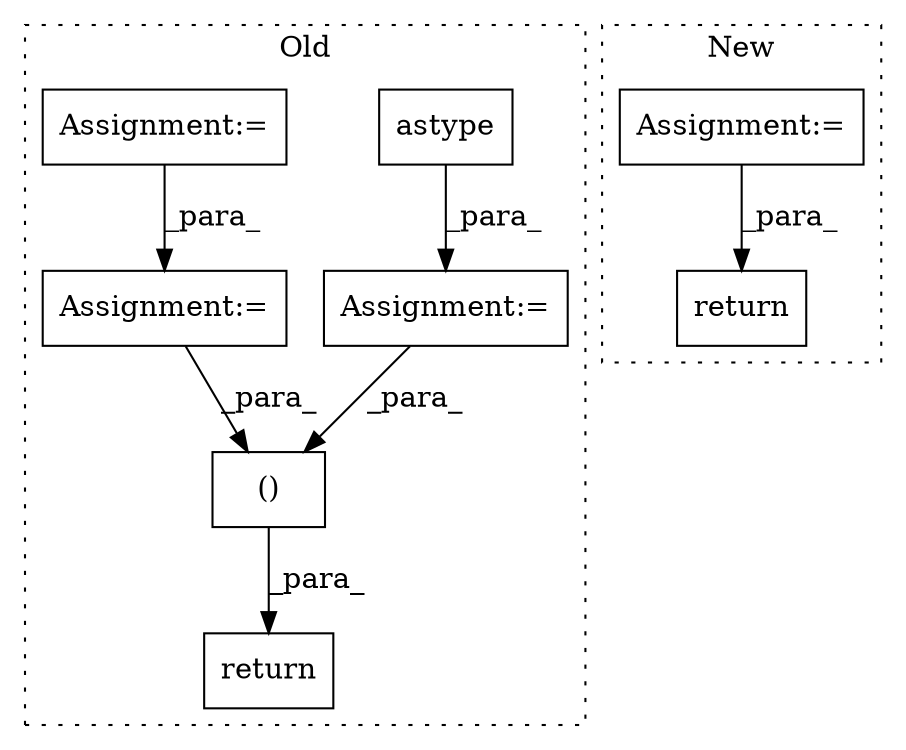 digraph G {
subgraph cluster0 {
1 [label="astype" a="32" s="3246,3264" l="7,1" shape="box"];
3 [label="return" a="41" s="3339" l="12" shape="box"];
4 [label="Assignment:=" a="7" s="3273" l="1" shape="box"];
5 [label="Assignment:=" a="7" s="3205" l="1" shape="box"];
6 [label="Assignment:=" a="7" s="3140" l="1" shape="box"];
8 [label="()" a="106" s="3351" l="17" shape="box"];
label = "Old";
style="dotted";
}
subgraph cluster1 {
2 [label="return" a="41" s="3148" l="7" shape="box"];
7 [label="Assignment:=" a="7" s="2994" l="12" shape="box"];
label = "New";
style="dotted";
}
1 -> 5 [label="_para_"];
4 -> 8 [label="_para_"];
5 -> 8 [label="_para_"];
6 -> 4 [label="_para_"];
7 -> 2 [label="_para_"];
8 -> 3 [label="_para_"];
}